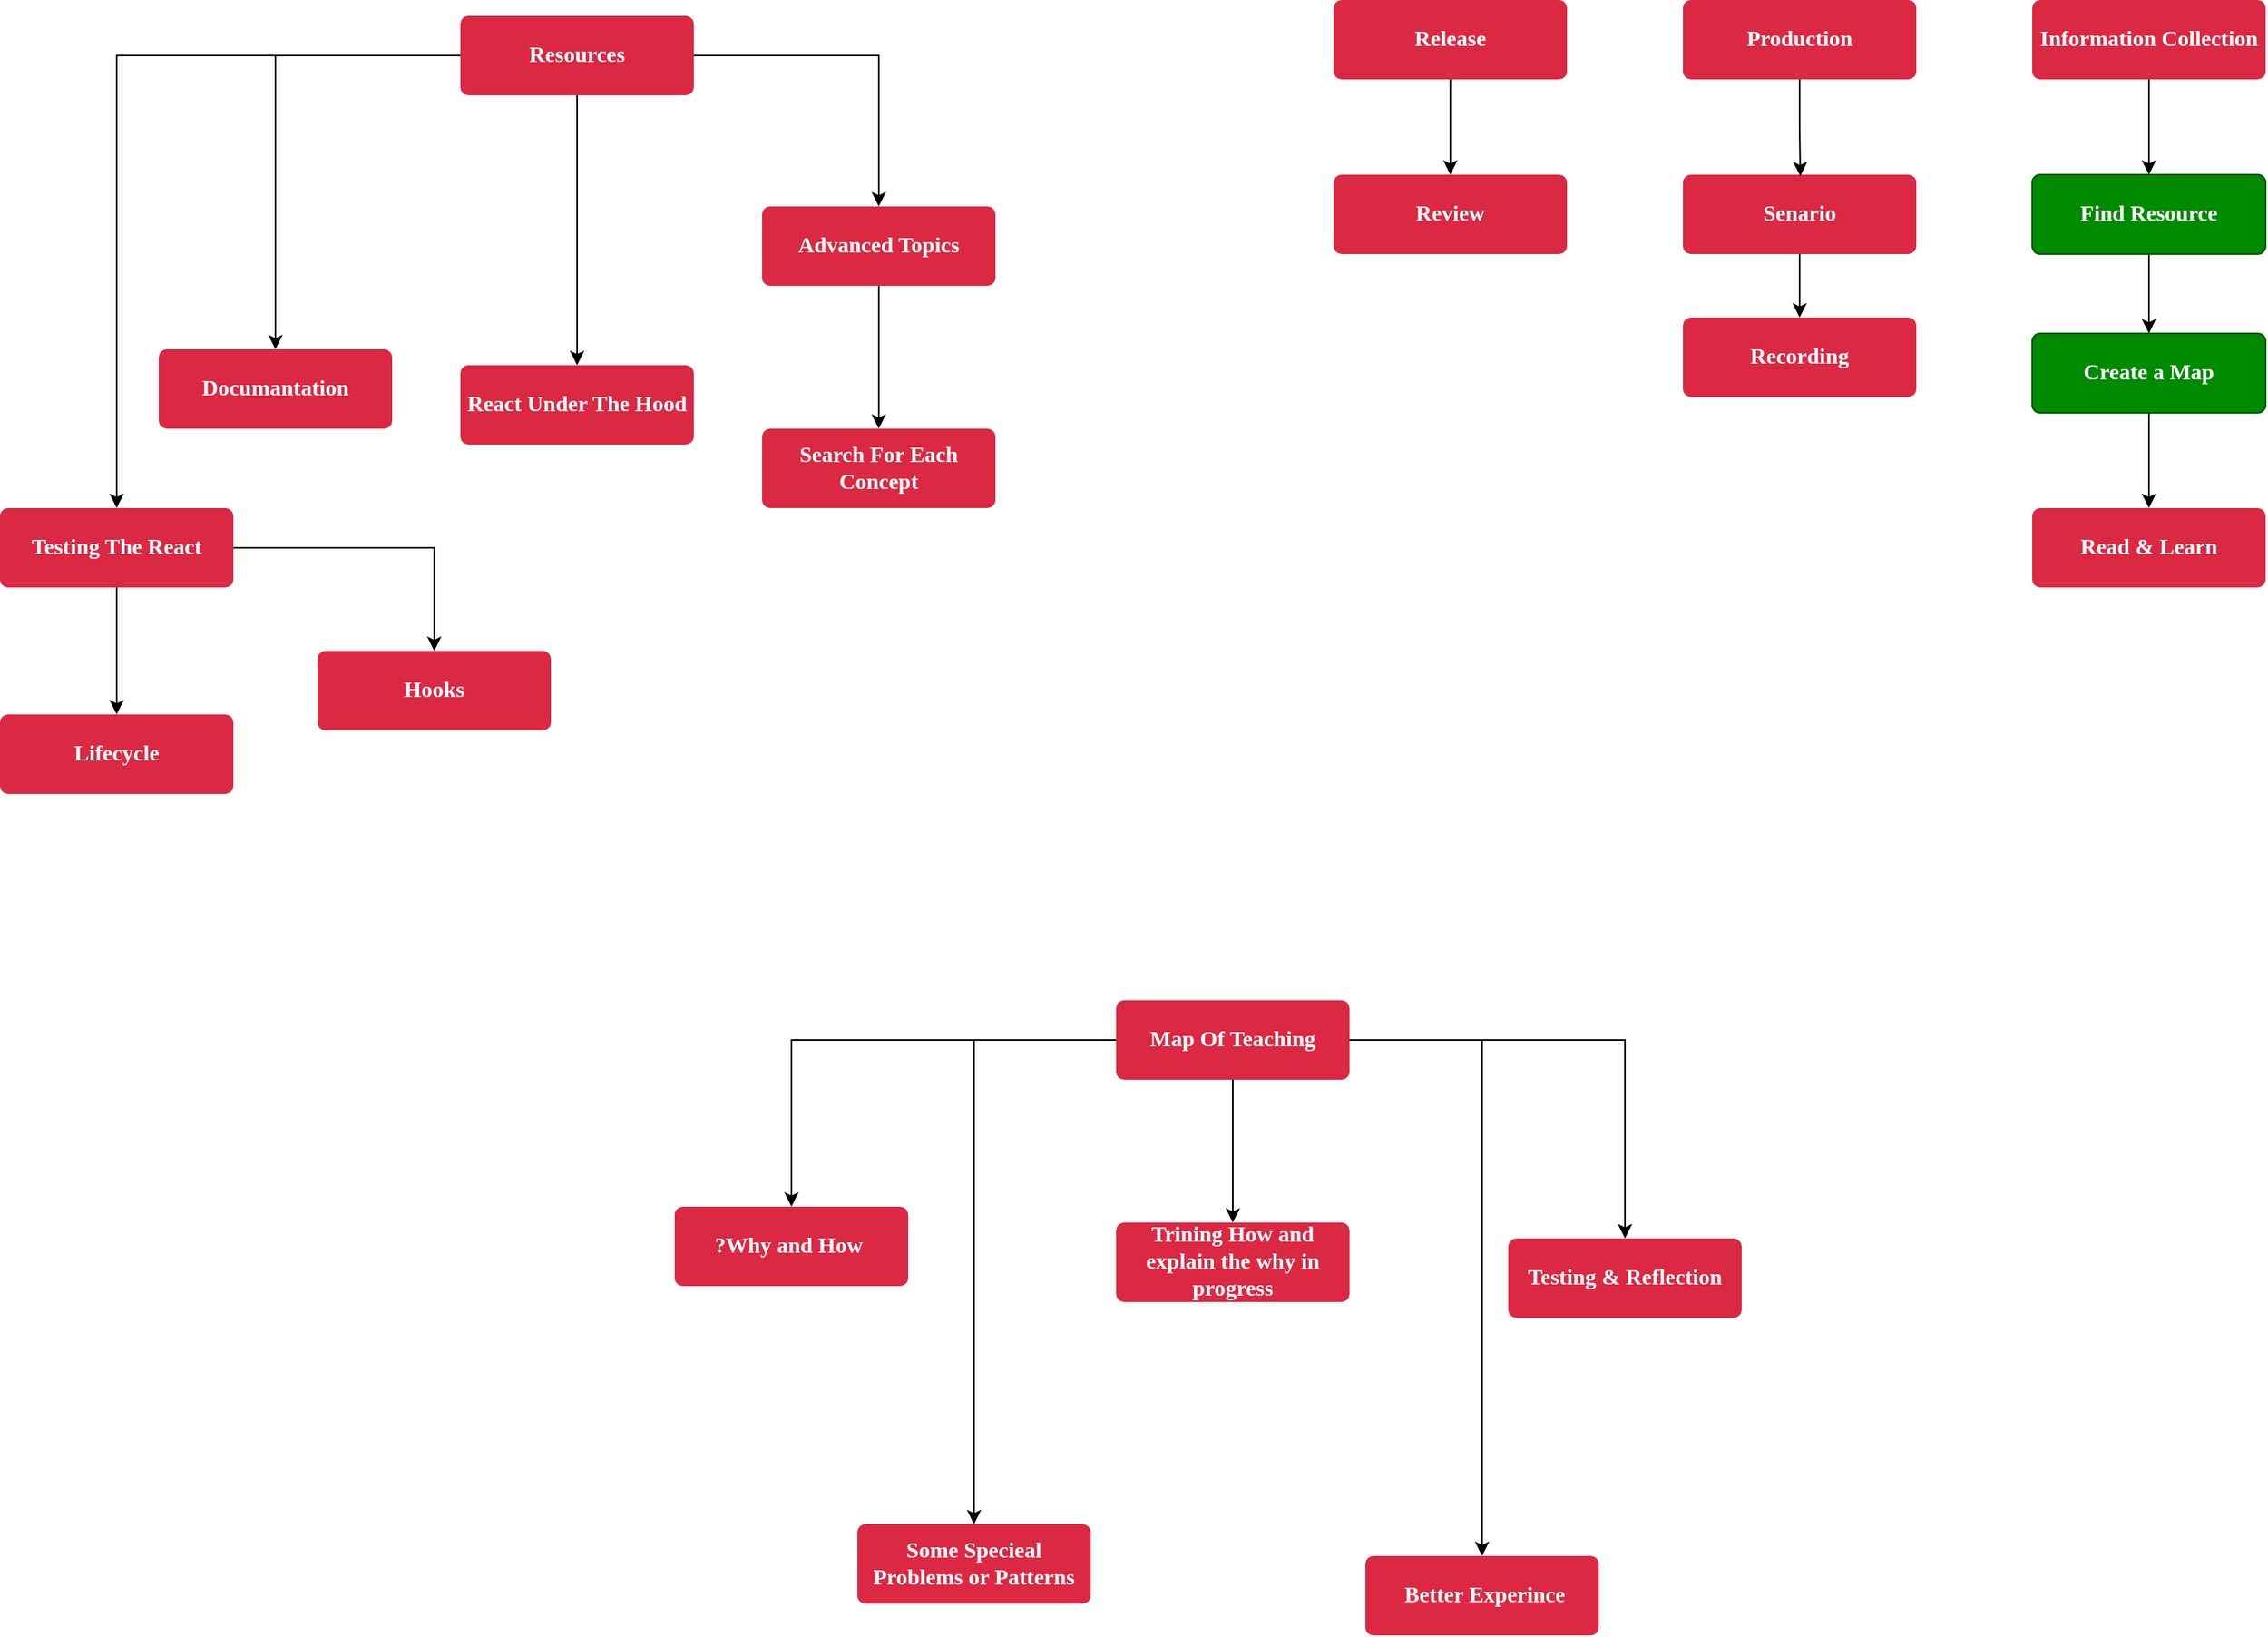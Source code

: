 <mxfile version="24.7.17">
  <diagram name="Page-1" id="Po5lpgRPr_kwIh1h1BkI">
    <mxGraphModel dx="2942" dy="1236" grid="1" gridSize="10" guides="1" tooltips="1" connect="1" arrows="1" fold="1" page="1" pageScale="1" pageWidth="850" pageHeight="1100" math="0" shadow="0">
      <root>
        <mxCell id="0" />
        <mxCell id="1" parent="0" />
        <mxCell id="a2AWZiOSdfrPiWVWoPkz-7" value="" style="edgeStyle=orthogonalEdgeStyle;rounded=0;orthogonalLoop=1;jettySize=auto;html=1;" edge="1" parent="1" source="a2AWZiOSdfrPiWVWoPkz-1" target="a2AWZiOSdfrPiWVWoPkz-6">
          <mxGeometry relative="1" as="geometry" />
        </mxCell>
        <mxCell id="a2AWZiOSdfrPiWVWoPkz-1" value="&lt;div style=&quot;forced-color-adjust: none;&quot;&gt;Information Collection&lt;/div&gt;" style="html=1;shadow=0;dashed=0;shape=mxgraph.bootstrap.rrect;rSize=5;strokeColor=none;strokeWidth=1;fillColor=#DB2843;fontColor=#FFFFFF;whiteSpace=wrap;align=center;verticalAlign=middle;spacingLeft=0;fontStyle=1;fontSize=14;spacing=5;rounded=1;glass=0;fillStyle=auto;fontFamily=Comic Sans MS;horizontal=1;textDirection=rtl;points=[];" vertex="1" parent="1">
          <mxGeometry x="430" y="30" width="147" height="50" as="geometry" />
        </mxCell>
        <mxCell id="a2AWZiOSdfrPiWVWoPkz-2" value="&lt;div style=&quot;forced-color-adjust: none;&quot;&gt;Production&lt;/div&gt;" style="html=1;shadow=0;dashed=0;shape=mxgraph.bootstrap.rrect;rSize=5;strokeColor=none;strokeWidth=1;fillColor=#DB2843;fontColor=#FFFFFF;whiteSpace=wrap;align=center;verticalAlign=middle;spacingLeft=0;fontStyle=1;fontSize=14;spacing=5;rounded=1;glass=0;fillStyle=auto;fontFamily=Comic Sans MS;horizontal=1;textDirection=rtl;points=[];" vertex="1" parent="1">
          <mxGeometry x="210" y="30" width="147" height="50" as="geometry" />
        </mxCell>
        <mxCell id="a2AWZiOSdfrPiWVWoPkz-13" style="edgeStyle=orthogonalEdgeStyle;rounded=0;orthogonalLoop=1;jettySize=auto;html=1;" edge="1" parent="1" source="a2AWZiOSdfrPiWVWoPkz-3" target="a2AWZiOSdfrPiWVWoPkz-4">
          <mxGeometry relative="1" as="geometry" />
        </mxCell>
        <mxCell id="a2AWZiOSdfrPiWVWoPkz-3" value="&lt;div style=&quot;forced-color-adjust: none;&quot;&gt;Senario&lt;/div&gt;" style="html=1;shadow=0;dashed=0;shape=mxgraph.bootstrap.rrect;rSize=5;strokeColor=none;strokeWidth=1;fillColor=#DB2843;fontColor=#FFFFFF;whiteSpace=wrap;align=center;verticalAlign=middle;spacingLeft=0;fontStyle=1;fontSize=14;spacing=5;rounded=1;glass=0;fillStyle=auto;fontFamily=Comic Sans MS;horizontal=1;textDirection=rtl;points=[];" vertex="1" parent="1">
          <mxGeometry x="210" y="140" width="147" height="50" as="geometry" />
        </mxCell>
        <mxCell id="a2AWZiOSdfrPiWVWoPkz-4" value="&lt;div style=&quot;forced-color-adjust: none;&quot;&gt;Recording&lt;/div&gt;" style="html=1;shadow=0;dashed=0;shape=mxgraph.bootstrap.rrect;rSize=5;strokeColor=none;strokeWidth=1;fillColor=#DB2843;fontColor=#FFFFFF;whiteSpace=wrap;align=center;verticalAlign=middle;spacingLeft=0;fontStyle=1;fontSize=14;spacing=5;rounded=1;glass=0;fillStyle=auto;fontFamily=Comic Sans MS;horizontal=1;textDirection=rtl;points=[];" vertex="1" parent="1">
          <mxGeometry x="210" y="230" width="147" height="50" as="geometry" />
        </mxCell>
        <mxCell id="a2AWZiOSdfrPiWVWoPkz-15" value="" style="edgeStyle=orthogonalEdgeStyle;rounded=0;orthogonalLoop=1;jettySize=auto;html=1;" edge="1" parent="1" source="a2AWZiOSdfrPiWVWoPkz-5" target="a2AWZiOSdfrPiWVWoPkz-14">
          <mxGeometry relative="1" as="geometry" />
        </mxCell>
        <mxCell id="a2AWZiOSdfrPiWVWoPkz-5" value="&lt;div style=&quot;forced-color-adjust: none;&quot;&gt;Release&lt;/div&gt;" style="html=1;shadow=0;dashed=0;shape=mxgraph.bootstrap.rrect;rSize=5;strokeColor=none;strokeWidth=1;fillColor=#DB2843;fontColor=#FFFFFF;whiteSpace=wrap;align=center;verticalAlign=middle;spacingLeft=0;fontStyle=1;fontSize=14;spacing=5;rounded=1;glass=0;fillStyle=auto;fontFamily=Comic Sans MS;horizontal=1;textDirection=rtl;points=[];" vertex="1" parent="1">
          <mxGeometry x="-10" y="30" width="147" height="50" as="geometry" />
        </mxCell>
        <mxCell id="a2AWZiOSdfrPiWVWoPkz-9" value="" style="edgeStyle=orthogonalEdgeStyle;rounded=0;orthogonalLoop=1;jettySize=auto;html=1;" edge="1" parent="1" source="a2AWZiOSdfrPiWVWoPkz-6" target="a2AWZiOSdfrPiWVWoPkz-8">
          <mxGeometry relative="1" as="geometry" />
        </mxCell>
        <mxCell id="a2AWZiOSdfrPiWVWoPkz-6" value="&lt;div style=&quot;forced-color-adjust: none;&quot;&gt;Find Resource&lt;/div&gt;" style="html=1;shadow=0;dashed=0;shape=mxgraph.bootstrap.rrect;rSize=5;strokeColor=#005700;strokeWidth=1;fillColor=#008a00;whiteSpace=wrap;align=center;verticalAlign=middle;spacingLeft=0;fontStyle=1;fontSize=14;spacing=5;rounded=1;glass=0;fillStyle=auto;fontFamily=Comic Sans MS;horizontal=1;textDirection=rtl;points=[];fontColor=#ffffff;" vertex="1" parent="1">
          <mxGeometry x="430" y="140" width="147" height="50" as="geometry" />
        </mxCell>
        <mxCell id="a2AWZiOSdfrPiWVWoPkz-11" value="" style="edgeStyle=orthogonalEdgeStyle;rounded=0;orthogonalLoop=1;jettySize=auto;html=1;" edge="1" parent="1" source="a2AWZiOSdfrPiWVWoPkz-8" target="a2AWZiOSdfrPiWVWoPkz-10">
          <mxGeometry relative="1" as="geometry" />
        </mxCell>
        <mxCell id="a2AWZiOSdfrPiWVWoPkz-8" value="&lt;div style=&quot;forced-color-adjust: none;&quot;&gt;Create a Map&lt;/div&gt;" style="html=1;shadow=0;dashed=0;shape=mxgraph.bootstrap.rrect;rSize=5;strokeColor=#005700;strokeWidth=1;fillColor=#008a00;fontColor=#ffffff;whiteSpace=wrap;align=center;verticalAlign=middle;spacingLeft=0;fontStyle=1;fontSize=14;spacing=5;rounded=1;glass=0;fillStyle=auto;fontFamily=Comic Sans MS;horizontal=1;textDirection=rtl;points=[];" vertex="1" parent="1">
          <mxGeometry x="430" y="240" width="147" height="50" as="geometry" />
        </mxCell>
        <mxCell id="a2AWZiOSdfrPiWVWoPkz-10" value="&lt;div style=&quot;forced-color-adjust: none;&quot;&gt;Read &amp;amp; Learn&lt;/div&gt;" style="html=1;shadow=0;dashed=0;shape=mxgraph.bootstrap.rrect;rSize=5;strokeColor=none;strokeWidth=1;fillColor=#DB2843;fontColor=#FFFFFF;whiteSpace=wrap;align=center;verticalAlign=middle;spacingLeft=0;fontStyle=1;fontSize=14;spacing=5;rounded=1;glass=0;fillStyle=auto;fontFamily=Comic Sans MS;horizontal=1;textDirection=rtl;points=[];" vertex="1" parent="1">
          <mxGeometry x="430" y="350" width="147" height="50" as="geometry" />
        </mxCell>
        <mxCell id="a2AWZiOSdfrPiWVWoPkz-12" style="edgeStyle=orthogonalEdgeStyle;rounded=0;orthogonalLoop=1;jettySize=auto;html=1;entryX=0.503;entryY=0.019;entryDx=0;entryDy=0;entryPerimeter=0;" edge="1" parent="1" source="a2AWZiOSdfrPiWVWoPkz-2" target="a2AWZiOSdfrPiWVWoPkz-3">
          <mxGeometry relative="1" as="geometry" />
        </mxCell>
        <mxCell id="a2AWZiOSdfrPiWVWoPkz-14" value="&lt;div style=&quot;forced-color-adjust: none;&quot;&gt;Review&lt;/div&gt;" style="html=1;shadow=0;dashed=0;shape=mxgraph.bootstrap.rrect;rSize=5;strokeColor=none;strokeWidth=1;fillColor=#DB2843;fontColor=#FFFFFF;whiteSpace=wrap;align=center;verticalAlign=middle;spacingLeft=0;fontStyle=1;fontSize=14;spacing=5;rounded=1;glass=0;fillStyle=auto;fontFamily=Comic Sans MS;horizontal=1;textDirection=rtl;points=[];" vertex="1" parent="1">
          <mxGeometry x="-10" y="140" width="147" height="50" as="geometry" />
        </mxCell>
        <mxCell id="a2AWZiOSdfrPiWVWoPkz-20" value="" style="edgeStyle=orthogonalEdgeStyle;rounded=0;orthogonalLoop=1;jettySize=auto;html=1;" edge="1" parent="1" source="a2AWZiOSdfrPiWVWoPkz-18" target="a2AWZiOSdfrPiWVWoPkz-19">
          <mxGeometry relative="1" as="geometry" />
        </mxCell>
        <mxCell id="a2AWZiOSdfrPiWVWoPkz-30" value="" style="edgeStyle=orthogonalEdgeStyle;rounded=0;orthogonalLoop=1;jettySize=auto;html=1;" edge="1" parent="1" source="a2AWZiOSdfrPiWVWoPkz-18" target="a2AWZiOSdfrPiWVWoPkz-29">
          <mxGeometry relative="1" as="geometry" />
        </mxCell>
        <mxCell id="a2AWZiOSdfrPiWVWoPkz-32" value="" style="edgeStyle=orthogonalEdgeStyle;rounded=0;orthogonalLoop=1;jettySize=auto;html=1;" edge="1" parent="1" source="a2AWZiOSdfrPiWVWoPkz-18" target="a2AWZiOSdfrPiWVWoPkz-31">
          <mxGeometry relative="1" as="geometry" />
        </mxCell>
        <mxCell id="a2AWZiOSdfrPiWVWoPkz-36" value="" style="edgeStyle=orthogonalEdgeStyle;rounded=0;orthogonalLoop=1;jettySize=auto;html=1;" edge="1" parent="1" source="a2AWZiOSdfrPiWVWoPkz-18" target="a2AWZiOSdfrPiWVWoPkz-35">
          <mxGeometry relative="1" as="geometry" />
        </mxCell>
        <mxCell id="a2AWZiOSdfrPiWVWoPkz-18" value="&lt;div style=&quot;forced-color-adjust: none;&quot;&gt;Resources&lt;/div&gt;" style="html=1;shadow=0;dashed=0;shape=mxgraph.bootstrap.rrect;rSize=5;strokeColor=none;strokeWidth=1;fillColor=#DB2843;fontColor=#FFFFFF;whiteSpace=wrap;align=center;verticalAlign=middle;spacingLeft=0;fontStyle=1;fontSize=14;spacing=5;rounded=1;glass=0;fillStyle=auto;fontFamily=Comic Sans MS;horizontal=1;textDirection=rtl;points=[];" vertex="1" parent="1">
          <mxGeometry x="-560" y="40" width="147" height="50" as="geometry" />
        </mxCell>
        <mxCell id="a2AWZiOSdfrPiWVWoPkz-19" value="&lt;div style=&quot;forced-color-adjust: none;&quot;&gt;Documantation&lt;/div&gt;" style="html=1;shadow=0;dashed=0;shape=mxgraph.bootstrap.rrect;rSize=5;strokeColor=none;strokeWidth=1;fillColor=#DB2843;fontColor=#FFFFFF;whiteSpace=wrap;align=center;verticalAlign=middle;spacingLeft=0;fontStyle=1;fontSize=14;spacing=5;rounded=1;glass=0;fillStyle=auto;fontFamily=Comic Sans MS;horizontal=1;textDirection=rtl;points=[];" vertex="1" parent="1">
          <mxGeometry x="-750" y="250" width="147" height="50" as="geometry" />
        </mxCell>
        <mxCell id="a2AWZiOSdfrPiWVWoPkz-29" value="&lt;div style=&quot;forced-color-adjust: none;&quot;&gt;React Under The Hood&lt;/div&gt;" style="html=1;shadow=0;dashed=0;shape=mxgraph.bootstrap.rrect;rSize=5;strokeColor=none;strokeWidth=1;fillColor=#DB2843;fontColor=#FFFFFF;whiteSpace=wrap;align=center;verticalAlign=middle;spacingLeft=0;fontStyle=1;fontSize=14;spacing=5;rounded=1;glass=0;fillStyle=auto;fontFamily=Comic Sans MS;horizontal=1;textDirection=rtl;points=[];" vertex="1" parent="1">
          <mxGeometry x="-560" y="260" width="147" height="50" as="geometry" />
        </mxCell>
        <mxCell id="a2AWZiOSdfrPiWVWoPkz-34" value="" style="edgeStyle=orthogonalEdgeStyle;rounded=0;orthogonalLoop=1;jettySize=auto;html=1;" edge="1" parent="1" source="a2AWZiOSdfrPiWVWoPkz-31" target="a2AWZiOSdfrPiWVWoPkz-33">
          <mxGeometry relative="1" as="geometry" />
        </mxCell>
        <mxCell id="a2AWZiOSdfrPiWVWoPkz-31" value="&lt;div style=&quot;forced-color-adjust: none;&quot;&gt;Advanced Topics&lt;/div&gt;" style="html=1;shadow=0;dashed=0;shape=mxgraph.bootstrap.rrect;rSize=5;strokeColor=none;strokeWidth=1;fillColor=#DB2843;fontColor=#FFFFFF;whiteSpace=wrap;align=center;verticalAlign=middle;spacingLeft=0;fontStyle=1;fontSize=14;spacing=5;rounded=1;glass=0;fillStyle=auto;fontFamily=Comic Sans MS;horizontal=1;textDirection=rtl;points=[];" vertex="1" parent="1">
          <mxGeometry x="-370" y="160" width="147" height="50" as="geometry" />
        </mxCell>
        <mxCell id="a2AWZiOSdfrPiWVWoPkz-33" value="&lt;div style=&quot;forced-color-adjust: none;&quot;&gt;Search For Each Concept&lt;/div&gt;" style="html=1;shadow=0;dashed=0;shape=mxgraph.bootstrap.rrect;rSize=5;strokeColor=none;strokeWidth=1;fillColor=#DB2843;fontColor=#FFFFFF;whiteSpace=wrap;align=center;verticalAlign=middle;spacingLeft=0;fontStyle=1;fontSize=14;spacing=5;rounded=1;glass=0;fillStyle=auto;fontFamily=Comic Sans MS;horizontal=1;textDirection=rtl;points=[];" vertex="1" parent="1">
          <mxGeometry x="-370" y="300" width="147" height="50" as="geometry" />
        </mxCell>
        <mxCell id="a2AWZiOSdfrPiWVWoPkz-38" value="" style="edgeStyle=orthogonalEdgeStyle;rounded=0;orthogonalLoop=1;jettySize=auto;html=1;" edge="1" parent="1" source="a2AWZiOSdfrPiWVWoPkz-35" target="a2AWZiOSdfrPiWVWoPkz-37">
          <mxGeometry relative="1" as="geometry" />
        </mxCell>
        <mxCell id="a2AWZiOSdfrPiWVWoPkz-40" value="" style="edgeStyle=orthogonalEdgeStyle;rounded=0;orthogonalLoop=1;jettySize=auto;html=1;" edge="1" parent="1" source="a2AWZiOSdfrPiWVWoPkz-35" target="a2AWZiOSdfrPiWVWoPkz-39">
          <mxGeometry relative="1" as="geometry" />
        </mxCell>
        <mxCell id="a2AWZiOSdfrPiWVWoPkz-35" value="&lt;div style=&quot;forced-color-adjust: none;&quot;&gt;Testing The React&lt;/div&gt;" style="html=1;shadow=0;dashed=0;shape=mxgraph.bootstrap.rrect;rSize=5;strokeColor=none;strokeWidth=1;fillColor=#DB2843;fontColor=#FFFFFF;whiteSpace=wrap;align=center;verticalAlign=middle;spacingLeft=0;fontStyle=1;fontSize=14;spacing=5;rounded=1;glass=0;fillStyle=auto;fontFamily=Comic Sans MS;horizontal=1;textDirection=rtl;points=[];" vertex="1" parent="1">
          <mxGeometry x="-850" y="350" width="147" height="50" as="geometry" />
        </mxCell>
        <mxCell id="a2AWZiOSdfrPiWVWoPkz-37" value="&lt;div style=&quot;forced-color-adjust: none;&quot;&gt;Lifecycle&lt;/div&gt;" style="html=1;shadow=0;dashed=0;shape=mxgraph.bootstrap.rrect;rSize=5;strokeColor=none;strokeWidth=1;fillColor=#DB2843;fontColor=#FFFFFF;whiteSpace=wrap;align=center;verticalAlign=middle;spacingLeft=0;fontStyle=1;fontSize=14;spacing=5;rounded=1;glass=0;fillStyle=auto;fontFamily=Comic Sans MS;horizontal=1;textDirection=rtl;points=[];" vertex="1" parent="1">
          <mxGeometry x="-850" y="480" width="147" height="50" as="geometry" />
        </mxCell>
        <mxCell id="a2AWZiOSdfrPiWVWoPkz-39" value="&lt;div style=&quot;forced-color-adjust: none;&quot;&gt;Hooks&lt;/div&gt;" style="html=1;shadow=0;dashed=0;shape=mxgraph.bootstrap.rrect;rSize=5;strokeColor=none;strokeWidth=1;fillColor=#DB2843;fontColor=#FFFFFF;whiteSpace=wrap;align=center;verticalAlign=middle;spacingLeft=0;fontStyle=1;fontSize=14;spacing=5;rounded=1;glass=0;fillStyle=auto;fontFamily=Comic Sans MS;horizontal=1;textDirection=rtl;points=[];" vertex="1" parent="1">
          <mxGeometry x="-650" y="440" width="147" height="50" as="geometry" />
        </mxCell>
        <mxCell id="a2AWZiOSdfrPiWVWoPkz-43" value="" style="edgeStyle=orthogonalEdgeStyle;rounded=0;orthogonalLoop=1;jettySize=auto;html=1;" edge="1" parent="1" source="a2AWZiOSdfrPiWVWoPkz-41" target="a2AWZiOSdfrPiWVWoPkz-42">
          <mxGeometry relative="1" as="geometry" />
        </mxCell>
        <mxCell id="a2AWZiOSdfrPiWVWoPkz-45" value="" style="edgeStyle=orthogonalEdgeStyle;rounded=0;orthogonalLoop=1;jettySize=auto;html=1;" edge="1" parent="1" source="a2AWZiOSdfrPiWVWoPkz-41" target="a2AWZiOSdfrPiWVWoPkz-44">
          <mxGeometry relative="1" as="geometry" />
        </mxCell>
        <mxCell id="a2AWZiOSdfrPiWVWoPkz-50" value="" style="edgeStyle=orthogonalEdgeStyle;rounded=0;orthogonalLoop=1;jettySize=auto;html=1;" edge="1" parent="1" source="a2AWZiOSdfrPiWVWoPkz-41" target="a2AWZiOSdfrPiWVWoPkz-49">
          <mxGeometry relative="1" as="geometry" />
        </mxCell>
        <mxCell id="a2AWZiOSdfrPiWVWoPkz-52" value="" style="edgeStyle=orthogonalEdgeStyle;rounded=0;orthogonalLoop=1;jettySize=auto;html=1;" edge="1" parent="1" source="a2AWZiOSdfrPiWVWoPkz-41" target="a2AWZiOSdfrPiWVWoPkz-51">
          <mxGeometry relative="1" as="geometry" />
        </mxCell>
        <mxCell id="a2AWZiOSdfrPiWVWoPkz-54" value="" style="edgeStyle=orthogonalEdgeStyle;rounded=0;orthogonalLoop=1;jettySize=auto;html=1;" edge="1" parent="1" source="a2AWZiOSdfrPiWVWoPkz-41" target="a2AWZiOSdfrPiWVWoPkz-53">
          <mxGeometry relative="1" as="geometry" />
        </mxCell>
        <mxCell id="a2AWZiOSdfrPiWVWoPkz-41" value="Map Of Teaching" style="html=1;shadow=0;dashed=0;shape=mxgraph.bootstrap.rrect;rSize=5;strokeColor=none;strokeWidth=1;fillColor=#DB2843;fontColor=#FFFFFF;whiteSpace=wrap;align=center;verticalAlign=middle;spacingLeft=0;fontStyle=1;fontSize=14;spacing=5;rounded=1;glass=0;fillStyle=auto;fontFamily=Comic Sans MS;horizontal=1;textDirection=rtl;points=[];" vertex="1" parent="1">
          <mxGeometry x="-147" y="660" width="147" height="50" as="geometry" />
        </mxCell>
        <mxCell id="a2AWZiOSdfrPiWVWoPkz-42" value="&amp;nbsp;Why and How?" style="html=1;shadow=0;dashed=0;shape=mxgraph.bootstrap.rrect;rSize=5;strokeColor=none;strokeWidth=1;fillColor=#DB2843;fontColor=#FFFFFF;whiteSpace=wrap;align=center;verticalAlign=middle;spacingLeft=0;fontStyle=1;fontSize=14;spacing=5;rounded=1;glass=0;fillStyle=auto;fontFamily=Comic Sans MS;horizontal=1;textDirection=rtl;points=[];" vertex="1" parent="1">
          <mxGeometry x="-425" y="790" width="147" height="50" as="geometry" />
        </mxCell>
        <mxCell id="a2AWZiOSdfrPiWVWoPkz-44" value="Trining How and explain the why in progress" style="html=1;shadow=0;dashed=0;shape=mxgraph.bootstrap.rrect;rSize=5;strokeColor=none;strokeWidth=1;fillColor=#DB2843;fontColor=#FFFFFF;whiteSpace=wrap;align=center;verticalAlign=middle;spacingLeft=0;fontStyle=1;fontSize=14;spacing=5;rounded=1;glass=0;fillStyle=auto;fontFamily=Comic Sans MS;horizontal=1;textDirection=rtl;points=[];" vertex="1" parent="1">
          <mxGeometry x="-147" y="800" width="147" height="50" as="geometry" />
        </mxCell>
        <mxCell id="a2AWZiOSdfrPiWVWoPkz-49" value="Testing &amp;amp; Reflection" style="html=1;shadow=0;dashed=0;shape=mxgraph.bootstrap.rrect;rSize=5;strokeColor=none;strokeWidth=1;fillColor=#DB2843;fontColor=#FFFFFF;whiteSpace=wrap;align=center;verticalAlign=middle;spacingLeft=0;fontStyle=1;fontSize=14;spacing=5;rounded=1;glass=0;fillStyle=auto;fontFamily=Comic Sans MS;horizontal=1;textDirection=rtl;points=[];" vertex="1" parent="1">
          <mxGeometry x="100" y="810" width="147" height="50" as="geometry" />
        </mxCell>
        <mxCell id="a2AWZiOSdfrPiWVWoPkz-51" value="Better Experince&amp;nbsp;" style="html=1;shadow=0;dashed=0;shape=mxgraph.bootstrap.rrect;rSize=5;strokeColor=none;strokeWidth=1;fillColor=#DB2843;fontColor=#FFFFFF;whiteSpace=wrap;align=center;verticalAlign=middle;spacingLeft=0;fontStyle=1;fontSize=14;spacing=5;rounded=1;glass=0;fillStyle=auto;fontFamily=Comic Sans MS;horizontal=1;textDirection=rtl;points=[];" vertex="1" parent="1">
          <mxGeometry x="10" y="1010" width="147" height="50" as="geometry" />
        </mxCell>
        <mxCell id="a2AWZiOSdfrPiWVWoPkz-53" value="Some Specieal Problems or Patterns" style="html=1;shadow=0;dashed=0;shape=mxgraph.bootstrap.rrect;rSize=5;strokeColor=none;strokeWidth=1;fillColor=#DB2843;fontColor=#FFFFFF;whiteSpace=wrap;align=center;verticalAlign=middle;spacingLeft=0;fontStyle=1;fontSize=14;spacing=5;rounded=1;glass=0;fillStyle=auto;fontFamily=Comic Sans MS;horizontal=1;textDirection=rtl;points=[];" vertex="1" parent="1">
          <mxGeometry x="-310" y="990" width="147" height="50" as="geometry" />
        </mxCell>
      </root>
    </mxGraphModel>
  </diagram>
</mxfile>
